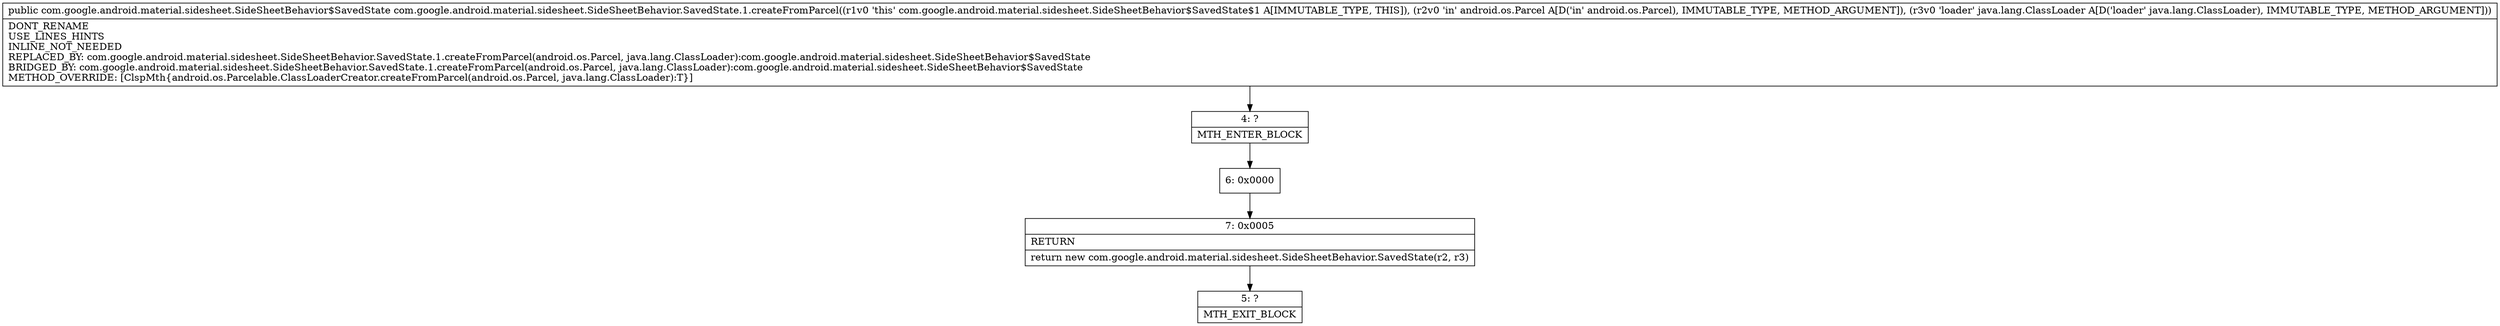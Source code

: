 digraph "CFG forcom.google.android.material.sidesheet.SideSheetBehavior.SavedState.1.createFromParcel(Landroid\/os\/Parcel;Ljava\/lang\/ClassLoader;)Lcom\/google\/android\/material\/sidesheet\/SideSheetBehavior$SavedState;" {
Node_4 [shape=record,label="{4\:\ ?|MTH_ENTER_BLOCK\l}"];
Node_6 [shape=record,label="{6\:\ 0x0000}"];
Node_7 [shape=record,label="{7\:\ 0x0005|RETURN\l|return new com.google.android.material.sidesheet.SideSheetBehavior.SavedState(r2, r3)\l}"];
Node_5 [shape=record,label="{5\:\ ?|MTH_EXIT_BLOCK\l}"];
MethodNode[shape=record,label="{public com.google.android.material.sidesheet.SideSheetBehavior$SavedState com.google.android.material.sidesheet.SideSheetBehavior.SavedState.1.createFromParcel((r1v0 'this' com.google.android.material.sidesheet.SideSheetBehavior$SavedState$1 A[IMMUTABLE_TYPE, THIS]), (r2v0 'in' android.os.Parcel A[D('in' android.os.Parcel), IMMUTABLE_TYPE, METHOD_ARGUMENT]), (r3v0 'loader' java.lang.ClassLoader A[D('loader' java.lang.ClassLoader), IMMUTABLE_TYPE, METHOD_ARGUMENT]))  | DONT_RENAME\lUSE_LINES_HINTS\lINLINE_NOT_NEEDED\lREPLACED_BY: com.google.android.material.sidesheet.SideSheetBehavior.SavedState.1.createFromParcel(android.os.Parcel, java.lang.ClassLoader):com.google.android.material.sidesheet.SideSheetBehavior$SavedState\lBRIDGED_BY: com.google.android.material.sidesheet.SideSheetBehavior.SavedState.1.createFromParcel(android.os.Parcel, java.lang.ClassLoader):com.google.android.material.sidesheet.SideSheetBehavior$SavedState\lMETHOD_OVERRIDE: [ClspMth\{android.os.Parcelable.ClassLoaderCreator.createFromParcel(android.os.Parcel, java.lang.ClassLoader):T\}]\l}"];
MethodNode -> Node_4;Node_4 -> Node_6;
Node_6 -> Node_7;
Node_7 -> Node_5;
}

